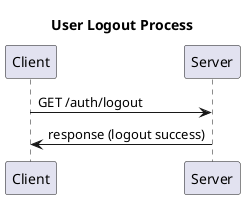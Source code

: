 @startuml Co-Working Space User Logout

title User Logout Process

participant "Client" as client
participant "Server" as server

client -> server: GET /auth/logout
server -> client: response (logout success)

@enduml
